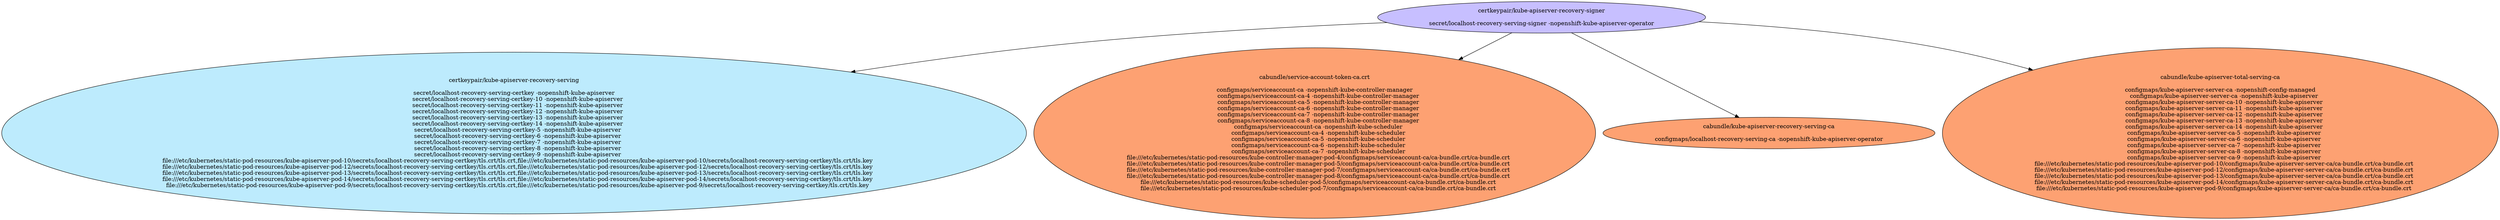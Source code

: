 digraph "Local Certificate" {
  // Node definitions.
  7 [
    label="certkeypair/kube-apiserver-recovery-signer\n\nsecret/localhost-recovery-serving-signer -nopenshift-kube-apiserver-operator\n"
    style=filled
    fillcolor="#c7bfff"
  ];
  8 [
    label="certkeypair/kube-apiserver-recovery-serving\n\nsecret/localhost-recovery-serving-certkey -nopenshift-kube-apiserver\n    secret/localhost-recovery-serving-certkey-10 -nopenshift-kube-apiserver\n    secret/localhost-recovery-serving-certkey-11 -nopenshift-kube-apiserver\n    secret/localhost-recovery-serving-certkey-12 -nopenshift-kube-apiserver\n    secret/localhost-recovery-serving-certkey-13 -nopenshift-kube-apiserver\n    secret/localhost-recovery-serving-certkey-14 -nopenshift-kube-apiserver\n    secret/localhost-recovery-serving-certkey-5 -nopenshift-kube-apiserver\n    secret/localhost-recovery-serving-certkey-6 -nopenshift-kube-apiserver\n    secret/localhost-recovery-serving-certkey-7 -nopenshift-kube-apiserver\n    secret/localhost-recovery-serving-certkey-8 -nopenshift-kube-apiserver\n    secret/localhost-recovery-serving-certkey-9 -nopenshift-kube-apiserver\n    file:///etc/kubernetes/static-pod-resources/kube-apiserver-pod-10/secrets/localhost-recovery-serving-certkey/tls.crt/tls.crt,file:///etc/kubernetes/static-pod-resources/kube-apiserver-pod-10/secrets/localhost-recovery-serving-certkey/tls.crt/tls.key\n    file:///etc/kubernetes/static-pod-resources/kube-apiserver-pod-12/secrets/localhost-recovery-serving-certkey/tls.crt/tls.crt,file:///etc/kubernetes/static-pod-resources/kube-apiserver-pod-12/secrets/localhost-recovery-serving-certkey/tls.crt/tls.key\n    file:///etc/kubernetes/static-pod-resources/kube-apiserver-pod-13/secrets/localhost-recovery-serving-certkey/tls.crt/tls.crt,file:///etc/kubernetes/static-pod-resources/kube-apiserver-pod-13/secrets/localhost-recovery-serving-certkey/tls.crt/tls.key\n    file:///etc/kubernetes/static-pod-resources/kube-apiserver-pod-14/secrets/localhost-recovery-serving-certkey/tls.crt/tls.crt,file:///etc/kubernetes/static-pod-resources/kube-apiserver-pod-14/secrets/localhost-recovery-serving-certkey/tls.crt/tls.key\n    file:///etc/kubernetes/static-pod-resources/kube-apiserver-pod-9/secrets/localhost-recovery-serving-certkey/tls.crt/tls.crt,file:///etc/kubernetes/static-pod-resources/kube-apiserver-pod-9/secrets/localhost-recovery-serving-certkey/tls.crt/tls.key\n"
    style=filled
    fillcolor="#bdebfd"
  ];
  11 [
    label="cabundle/service-account-token-ca.crt\n\nconfigmaps/serviceaccount-ca -nopenshift-kube-controller-manager\n    configmaps/serviceaccount-ca-4 -nopenshift-kube-controller-manager\n    configmaps/serviceaccount-ca-5 -nopenshift-kube-controller-manager\n    configmaps/serviceaccount-ca-6 -nopenshift-kube-controller-manager\n    configmaps/serviceaccount-ca-7 -nopenshift-kube-controller-manager\n    configmaps/serviceaccount-ca-8 -nopenshift-kube-controller-manager\n    configmaps/serviceaccount-ca -nopenshift-kube-scheduler\n    configmaps/serviceaccount-ca-4 -nopenshift-kube-scheduler\n    configmaps/serviceaccount-ca-5 -nopenshift-kube-scheduler\n    configmaps/serviceaccount-ca-6 -nopenshift-kube-scheduler\n    configmaps/serviceaccount-ca-7 -nopenshift-kube-scheduler\n    file:///etc/kubernetes/static-pod-resources/kube-controller-manager-pod-4/configmaps/serviceaccount-ca/ca-bundle.crt/ca-bundle.crt\n    file:///etc/kubernetes/static-pod-resources/kube-controller-manager-pod-5/configmaps/serviceaccount-ca/ca-bundle.crt/ca-bundle.crt\n    file:///etc/kubernetes/static-pod-resources/kube-controller-manager-pod-7/configmaps/serviceaccount-ca/ca-bundle.crt/ca-bundle.crt\n    file:///etc/kubernetes/static-pod-resources/kube-controller-manager-pod-8/configmaps/serviceaccount-ca/ca-bundle.crt/ca-bundle.crt\n    file:///etc/kubernetes/static-pod-resources/kube-scheduler-pod-5/configmaps/serviceaccount-ca/ca-bundle.crt/ca-bundle.crt\n    file:///etc/kubernetes/static-pod-resources/kube-scheduler-pod-7/configmaps/serviceaccount-ca/ca-bundle.crt/ca-bundle.crt\n"
    style=filled
    fillcolor="#fda172"
  ];
  15 [
    label="cabundle/kube-apiserver-recovery-serving-ca\n\nconfigmaps/localhost-recovery-serving-ca -nopenshift-kube-apiserver-operator\n"
    style=filled
    fillcolor="#fda172"
  ];
  17 [
    label="cabundle/kube-apiserver-total-serving-ca\n\nconfigmaps/kube-apiserver-server-ca -nopenshift-config-managed\n    configmaps/kube-apiserver-server-ca -nopenshift-kube-apiserver\n    configmaps/kube-apiserver-server-ca-10 -nopenshift-kube-apiserver\n    configmaps/kube-apiserver-server-ca-11 -nopenshift-kube-apiserver\n    configmaps/kube-apiserver-server-ca-12 -nopenshift-kube-apiserver\n    configmaps/kube-apiserver-server-ca-13 -nopenshift-kube-apiserver\n    configmaps/kube-apiserver-server-ca-14 -nopenshift-kube-apiserver\n    configmaps/kube-apiserver-server-ca-5 -nopenshift-kube-apiserver\n    configmaps/kube-apiserver-server-ca-6 -nopenshift-kube-apiserver\n    configmaps/kube-apiserver-server-ca-7 -nopenshift-kube-apiserver\n    configmaps/kube-apiserver-server-ca-8 -nopenshift-kube-apiserver\n    configmaps/kube-apiserver-server-ca-9 -nopenshift-kube-apiserver\n    file:///etc/kubernetes/static-pod-resources/kube-apiserver-pod-10/configmaps/kube-apiserver-server-ca/ca-bundle.crt/ca-bundle.crt\n    file:///etc/kubernetes/static-pod-resources/kube-apiserver-pod-12/configmaps/kube-apiserver-server-ca/ca-bundle.crt/ca-bundle.crt\n    file:///etc/kubernetes/static-pod-resources/kube-apiserver-pod-13/configmaps/kube-apiserver-server-ca/ca-bundle.crt/ca-bundle.crt\n    file:///etc/kubernetes/static-pod-resources/kube-apiserver-pod-14/configmaps/kube-apiserver-server-ca/ca-bundle.crt/ca-bundle.crt\n    file:///etc/kubernetes/static-pod-resources/kube-apiserver-pod-9/configmaps/kube-apiserver-server-ca/ca-bundle.crt/ca-bundle.crt\n"
    style=filled
    fillcolor="#fda172"
  ];

  // Edge definitions.
  7 -> 8;
  7 -> 11;
  7 -> 15;
  7 -> 17;
}